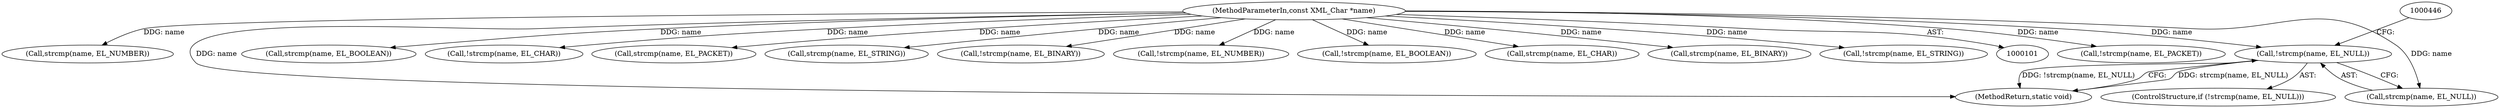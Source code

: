 digraph "0_php_2aae60461c2ff7b7fbcdd194c789ac841d0747d7@API" {
"1000439" [label="(Call,!strcmp(name, EL_NULL))"];
"1000103" [label="(MethodParameterIn,const XML_Char *name)"];
"1000114" [label="(Call,!strcmp(name, EL_PACKET))"];
"1000301" [label="(Call,strcmp(name, EL_NUMBER))"];
"1000452" [label="(MethodReturn,static void)"];
"1000342" [label="(Call,strcmp(name, EL_BOOLEAN))"];
"1000103" [label="(MethodParameterIn,const XML_Char *name)"];
"1000236" [label="(Call,!strcmp(name, EL_CHAR))"];
"1000115" [label="(Call,strcmp(name, EL_PACKET))"];
"1000143" [label="(Call,strcmp(name, EL_STRING))"];
"1000189" [label="(Call,!strcmp(name, EL_BINARY))"];
"1000300" [label="(Call,!strcmp(name, EL_NUMBER))"];
"1000341" [label="(Call,!strcmp(name, EL_BOOLEAN))"];
"1000237" [label="(Call,strcmp(name, EL_CHAR))"];
"1000190" [label="(Call,strcmp(name, EL_BINARY))"];
"1000440" [label="(Call,strcmp(name, EL_NULL))"];
"1000142" [label="(Call,!strcmp(name, EL_STRING))"];
"1000438" [label="(ControlStructure,if (!strcmp(name, EL_NULL)))"];
"1000439" [label="(Call,!strcmp(name, EL_NULL))"];
"1000439" -> "1000438"  [label="AST: "];
"1000439" -> "1000440"  [label="CFG: "];
"1000440" -> "1000439"  [label="AST: "];
"1000446" -> "1000439"  [label="CFG: "];
"1000452" -> "1000439"  [label="CFG: "];
"1000439" -> "1000452"  [label="DDG: strcmp(name, EL_NULL)"];
"1000439" -> "1000452"  [label="DDG: !strcmp(name, EL_NULL)"];
"1000103" -> "1000439"  [label="DDG: name"];
"1000103" -> "1000101"  [label="AST: "];
"1000103" -> "1000452"  [label="DDG: name"];
"1000103" -> "1000114"  [label="DDG: name"];
"1000103" -> "1000115"  [label="DDG: name"];
"1000103" -> "1000142"  [label="DDG: name"];
"1000103" -> "1000143"  [label="DDG: name"];
"1000103" -> "1000189"  [label="DDG: name"];
"1000103" -> "1000190"  [label="DDG: name"];
"1000103" -> "1000236"  [label="DDG: name"];
"1000103" -> "1000237"  [label="DDG: name"];
"1000103" -> "1000300"  [label="DDG: name"];
"1000103" -> "1000301"  [label="DDG: name"];
"1000103" -> "1000341"  [label="DDG: name"];
"1000103" -> "1000342"  [label="DDG: name"];
"1000103" -> "1000440"  [label="DDG: name"];
}
